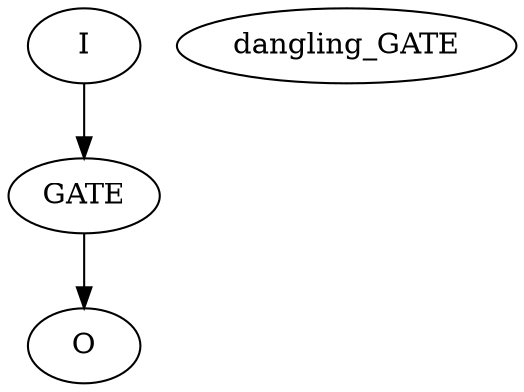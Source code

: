 
digraph test {

I [LABEL = "INPUT"];

GATE [LABEL = "NOT" ];
dangling_GATE [LABEL = "NOT" ];

O [LABEL = "OUTPUT"];

I -> GATE -> O;

}
